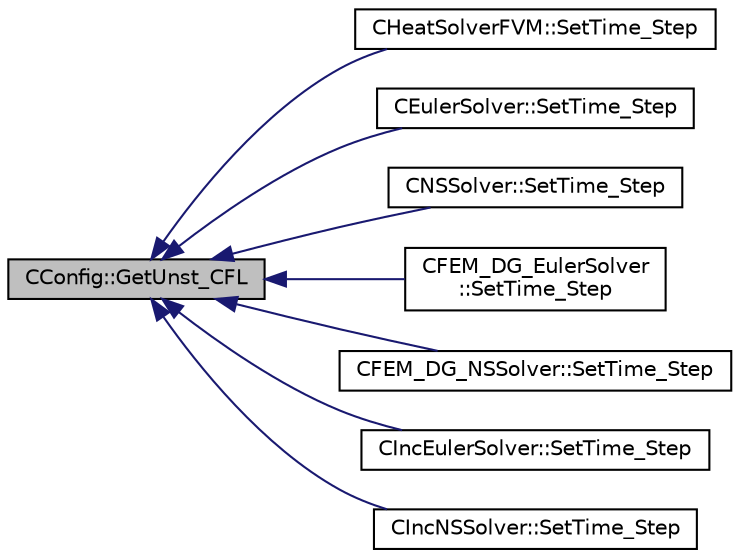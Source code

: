 digraph "CConfig::GetUnst_CFL"
{
  edge [fontname="Helvetica",fontsize="10",labelfontname="Helvetica",labelfontsize="10"];
  node [fontname="Helvetica",fontsize="10",shape=record];
  rankdir="LR";
  Node13166 [label="CConfig::GetUnst_CFL",height=0.2,width=0.4,color="black", fillcolor="grey75", style="filled", fontcolor="black"];
  Node13166 -> Node13167 [dir="back",color="midnightblue",fontsize="10",style="solid",fontname="Helvetica"];
  Node13167 [label="CHeatSolverFVM::SetTime_Step",height=0.2,width=0.4,color="black", fillcolor="white", style="filled",URL="$class_c_heat_solver_f_v_m.html#a5d2dc86ae38a3f979cfce8bf7bccdaa8",tooltip="A virtual member. "];
  Node13166 -> Node13168 [dir="back",color="midnightblue",fontsize="10",style="solid",fontname="Helvetica"];
  Node13168 [label="CEulerSolver::SetTime_Step",height=0.2,width=0.4,color="black", fillcolor="white", style="filled",URL="$class_c_euler_solver.html#aeed500154a5961eb2bfbd2e646a9b25f",tooltip="Compute the time step for solving the Euler equations. "];
  Node13166 -> Node13169 [dir="back",color="midnightblue",fontsize="10",style="solid",fontname="Helvetica"];
  Node13169 [label="CNSSolver::SetTime_Step",height=0.2,width=0.4,color="black", fillcolor="white", style="filled",URL="$class_c_n_s_solver.html#a340a62e197f7386736db85967e586804",tooltip="Compute the time step for solving the Navier-Stokes equations with turbulence model. "];
  Node13166 -> Node13170 [dir="back",color="midnightblue",fontsize="10",style="solid",fontname="Helvetica"];
  Node13170 [label="CFEM_DG_EulerSolver\l::SetTime_Step",height=0.2,width=0.4,color="black", fillcolor="white", style="filled",URL="$class_c_f_e_m___d_g___euler_solver.html#a041ecaba8cd8d9bcfcec123c27bf9a7a",tooltip="Function to compute the time step for solving the Euler equations. "];
  Node13166 -> Node13171 [dir="back",color="midnightblue",fontsize="10",style="solid",fontname="Helvetica"];
  Node13171 [label="CFEM_DG_NSSolver::SetTime_Step",height=0.2,width=0.4,color="black", fillcolor="white", style="filled",URL="$class_c_f_e_m___d_g___n_s_solver.html#a993de2bb61a532e9d1508bae98dd3a12",tooltip="Function to compute the time step for solving the Navier-Stokes equations. "];
  Node13166 -> Node13172 [dir="back",color="midnightblue",fontsize="10",style="solid",fontname="Helvetica"];
  Node13172 [label="CIncEulerSolver::SetTime_Step",height=0.2,width=0.4,color="black", fillcolor="white", style="filled",URL="$class_c_inc_euler_solver.html#a875187880aa80b37f7d200526f9883ba",tooltip="Compute the time step for solving the Euler equations. "];
  Node13166 -> Node13173 [dir="back",color="midnightblue",fontsize="10",style="solid",fontname="Helvetica"];
  Node13173 [label="CIncNSSolver::SetTime_Step",height=0.2,width=0.4,color="black", fillcolor="white", style="filled",URL="$class_c_inc_n_s_solver.html#a50e3b8e05bda6be8be79b9068c06bd4e",tooltip="Compute the time step for solving the Navier-Stokes equations with turbulence model. "];
}
